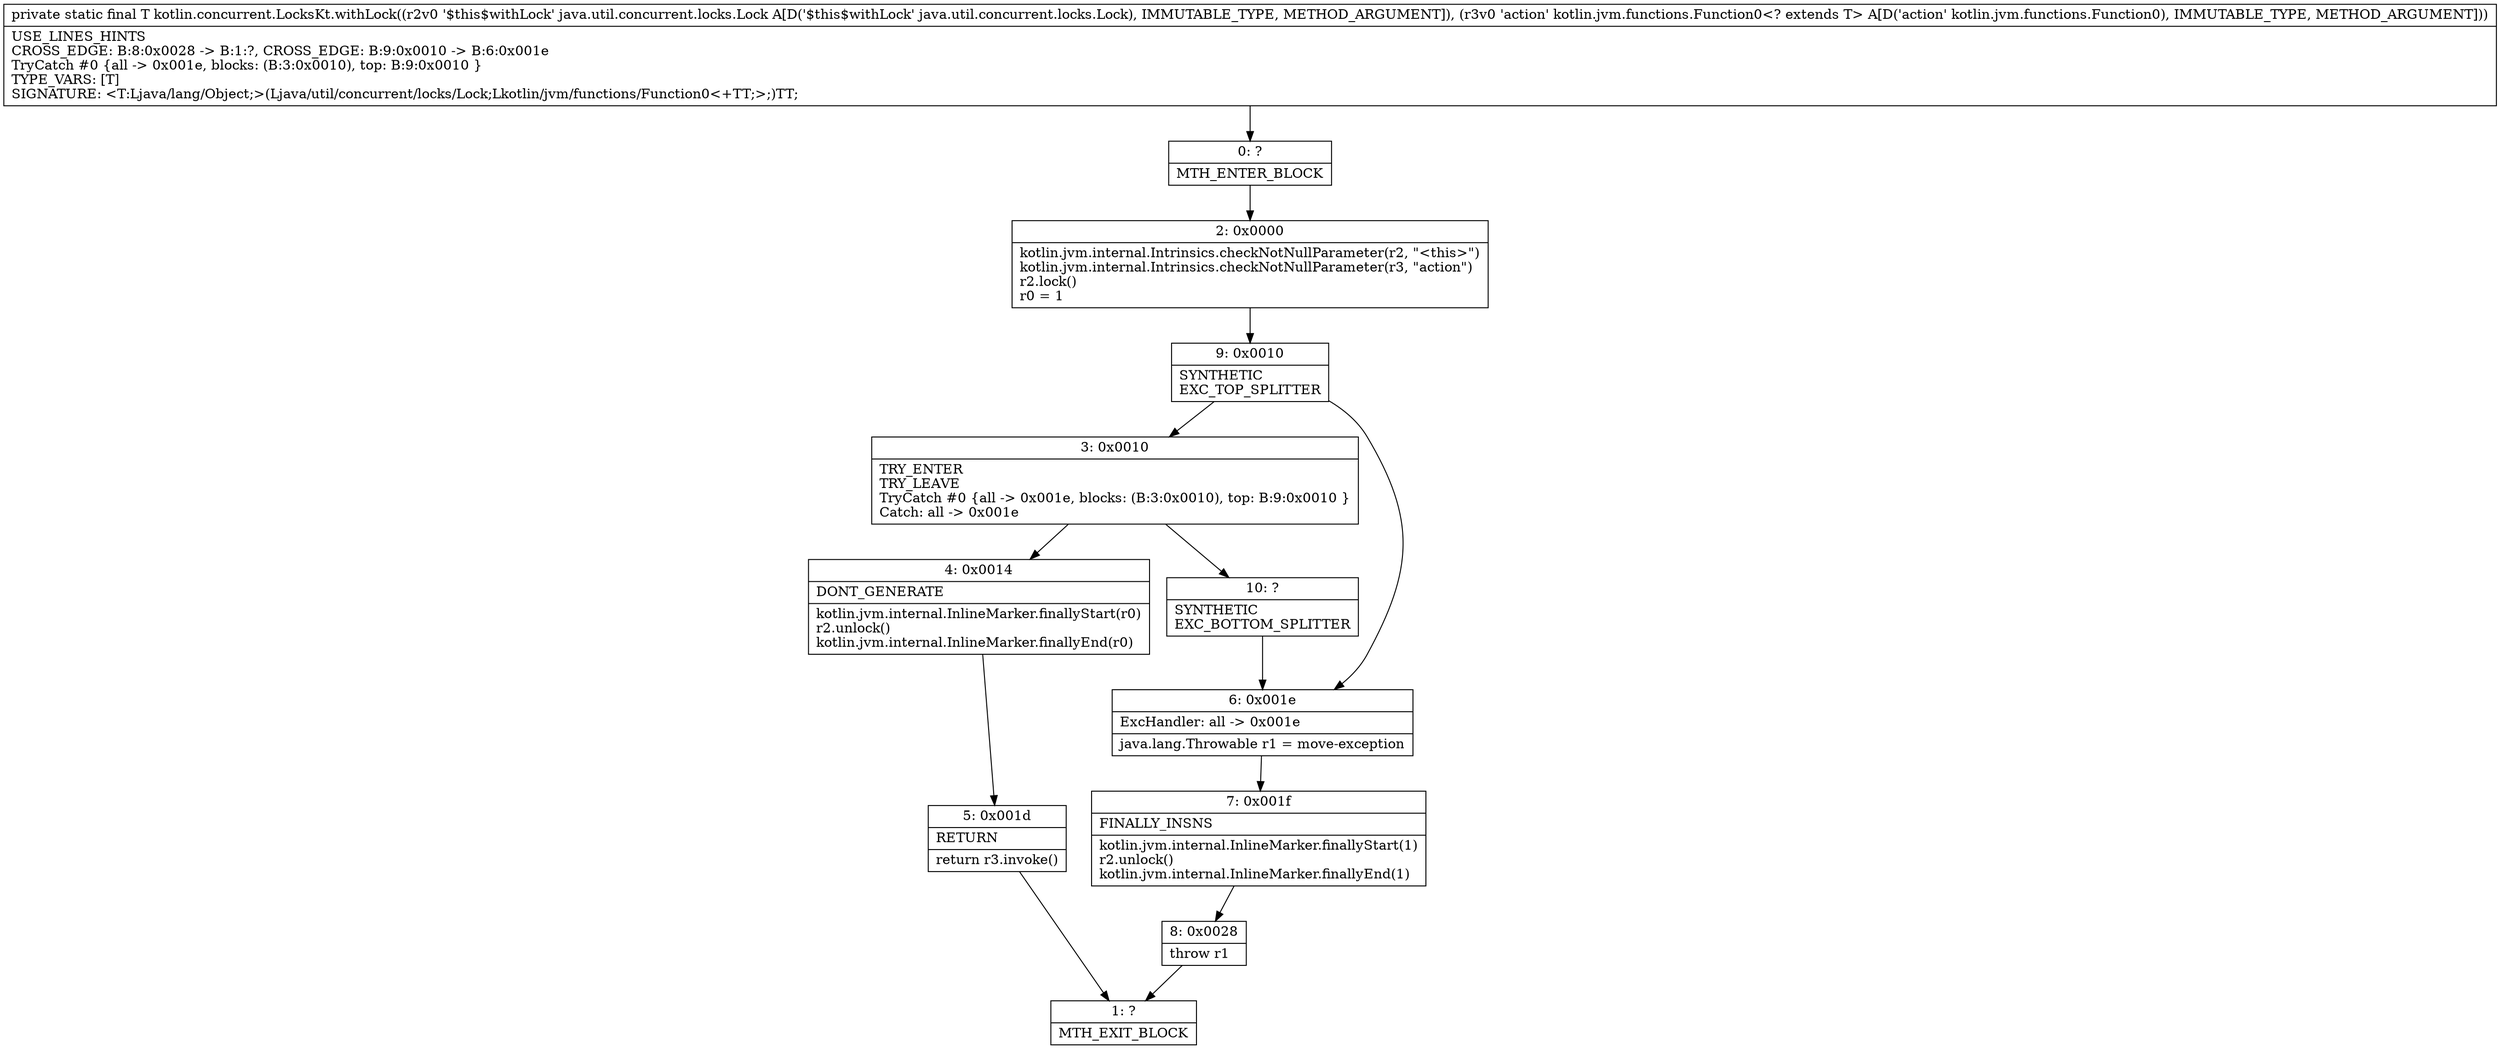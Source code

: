 digraph "CFG forkotlin.concurrent.LocksKt.withLock(Ljava\/util\/concurrent\/locks\/Lock;Lkotlin\/jvm\/functions\/Function0;)Ljava\/lang\/Object;" {
Node_0 [shape=record,label="{0\:\ ?|MTH_ENTER_BLOCK\l}"];
Node_2 [shape=record,label="{2\:\ 0x0000|kotlin.jvm.internal.Intrinsics.checkNotNullParameter(r2, \"\<this\>\")\lkotlin.jvm.internal.Intrinsics.checkNotNullParameter(r3, \"action\")\lr2.lock()\lr0 = 1\l}"];
Node_9 [shape=record,label="{9\:\ 0x0010|SYNTHETIC\lEXC_TOP_SPLITTER\l}"];
Node_3 [shape=record,label="{3\:\ 0x0010|TRY_ENTER\lTRY_LEAVE\lTryCatch #0 \{all \-\> 0x001e, blocks: (B:3:0x0010), top: B:9:0x0010 \}\lCatch: all \-\> 0x001e\l}"];
Node_4 [shape=record,label="{4\:\ 0x0014|DONT_GENERATE\l|kotlin.jvm.internal.InlineMarker.finallyStart(r0)\lr2.unlock()\lkotlin.jvm.internal.InlineMarker.finallyEnd(r0)\l}"];
Node_5 [shape=record,label="{5\:\ 0x001d|RETURN\l|return r3.invoke()\l}"];
Node_1 [shape=record,label="{1\:\ ?|MTH_EXIT_BLOCK\l}"];
Node_10 [shape=record,label="{10\:\ ?|SYNTHETIC\lEXC_BOTTOM_SPLITTER\l}"];
Node_6 [shape=record,label="{6\:\ 0x001e|ExcHandler: all \-\> 0x001e\l|java.lang.Throwable r1 = move\-exception\l}"];
Node_7 [shape=record,label="{7\:\ 0x001f|FINALLY_INSNS\l|kotlin.jvm.internal.InlineMarker.finallyStart(1)\lr2.unlock()\lkotlin.jvm.internal.InlineMarker.finallyEnd(1)\l}"];
Node_8 [shape=record,label="{8\:\ 0x0028|throw r1\l}"];
MethodNode[shape=record,label="{private static final T kotlin.concurrent.LocksKt.withLock((r2v0 '$this$withLock' java.util.concurrent.locks.Lock A[D('$this$withLock' java.util.concurrent.locks.Lock), IMMUTABLE_TYPE, METHOD_ARGUMENT]), (r3v0 'action' kotlin.jvm.functions.Function0\<? extends T\> A[D('action' kotlin.jvm.functions.Function0), IMMUTABLE_TYPE, METHOD_ARGUMENT]))  | USE_LINES_HINTS\lCROSS_EDGE: B:8:0x0028 \-\> B:1:?, CROSS_EDGE: B:9:0x0010 \-\> B:6:0x001e\lTryCatch #0 \{all \-\> 0x001e, blocks: (B:3:0x0010), top: B:9:0x0010 \}\lTYPE_VARS: [T]\lSIGNATURE: \<T:Ljava\/lang\/Object;\>(Ljava\/util\/concurrent\/locks\/Lock;Lkotlin\/jvm\/functions\/Function0\<+TT;\>;)TT;\l}"];
MethodNode -> Node_0;Node_0 -> Node_2;
Node_2 -> Node_9;
Node_9 -> Node_3;
Node_9 -> Node_6;
Node_3 -> Node_4;
Node_3 -> Node_10;
Node_4 -> Node_5;
Node_5 -> Node_1;
Node_10 -> Node_6;
Node_6 -> Node_7;
Node_7 -> Node_8;
Node_8 -> Node_1;
}

